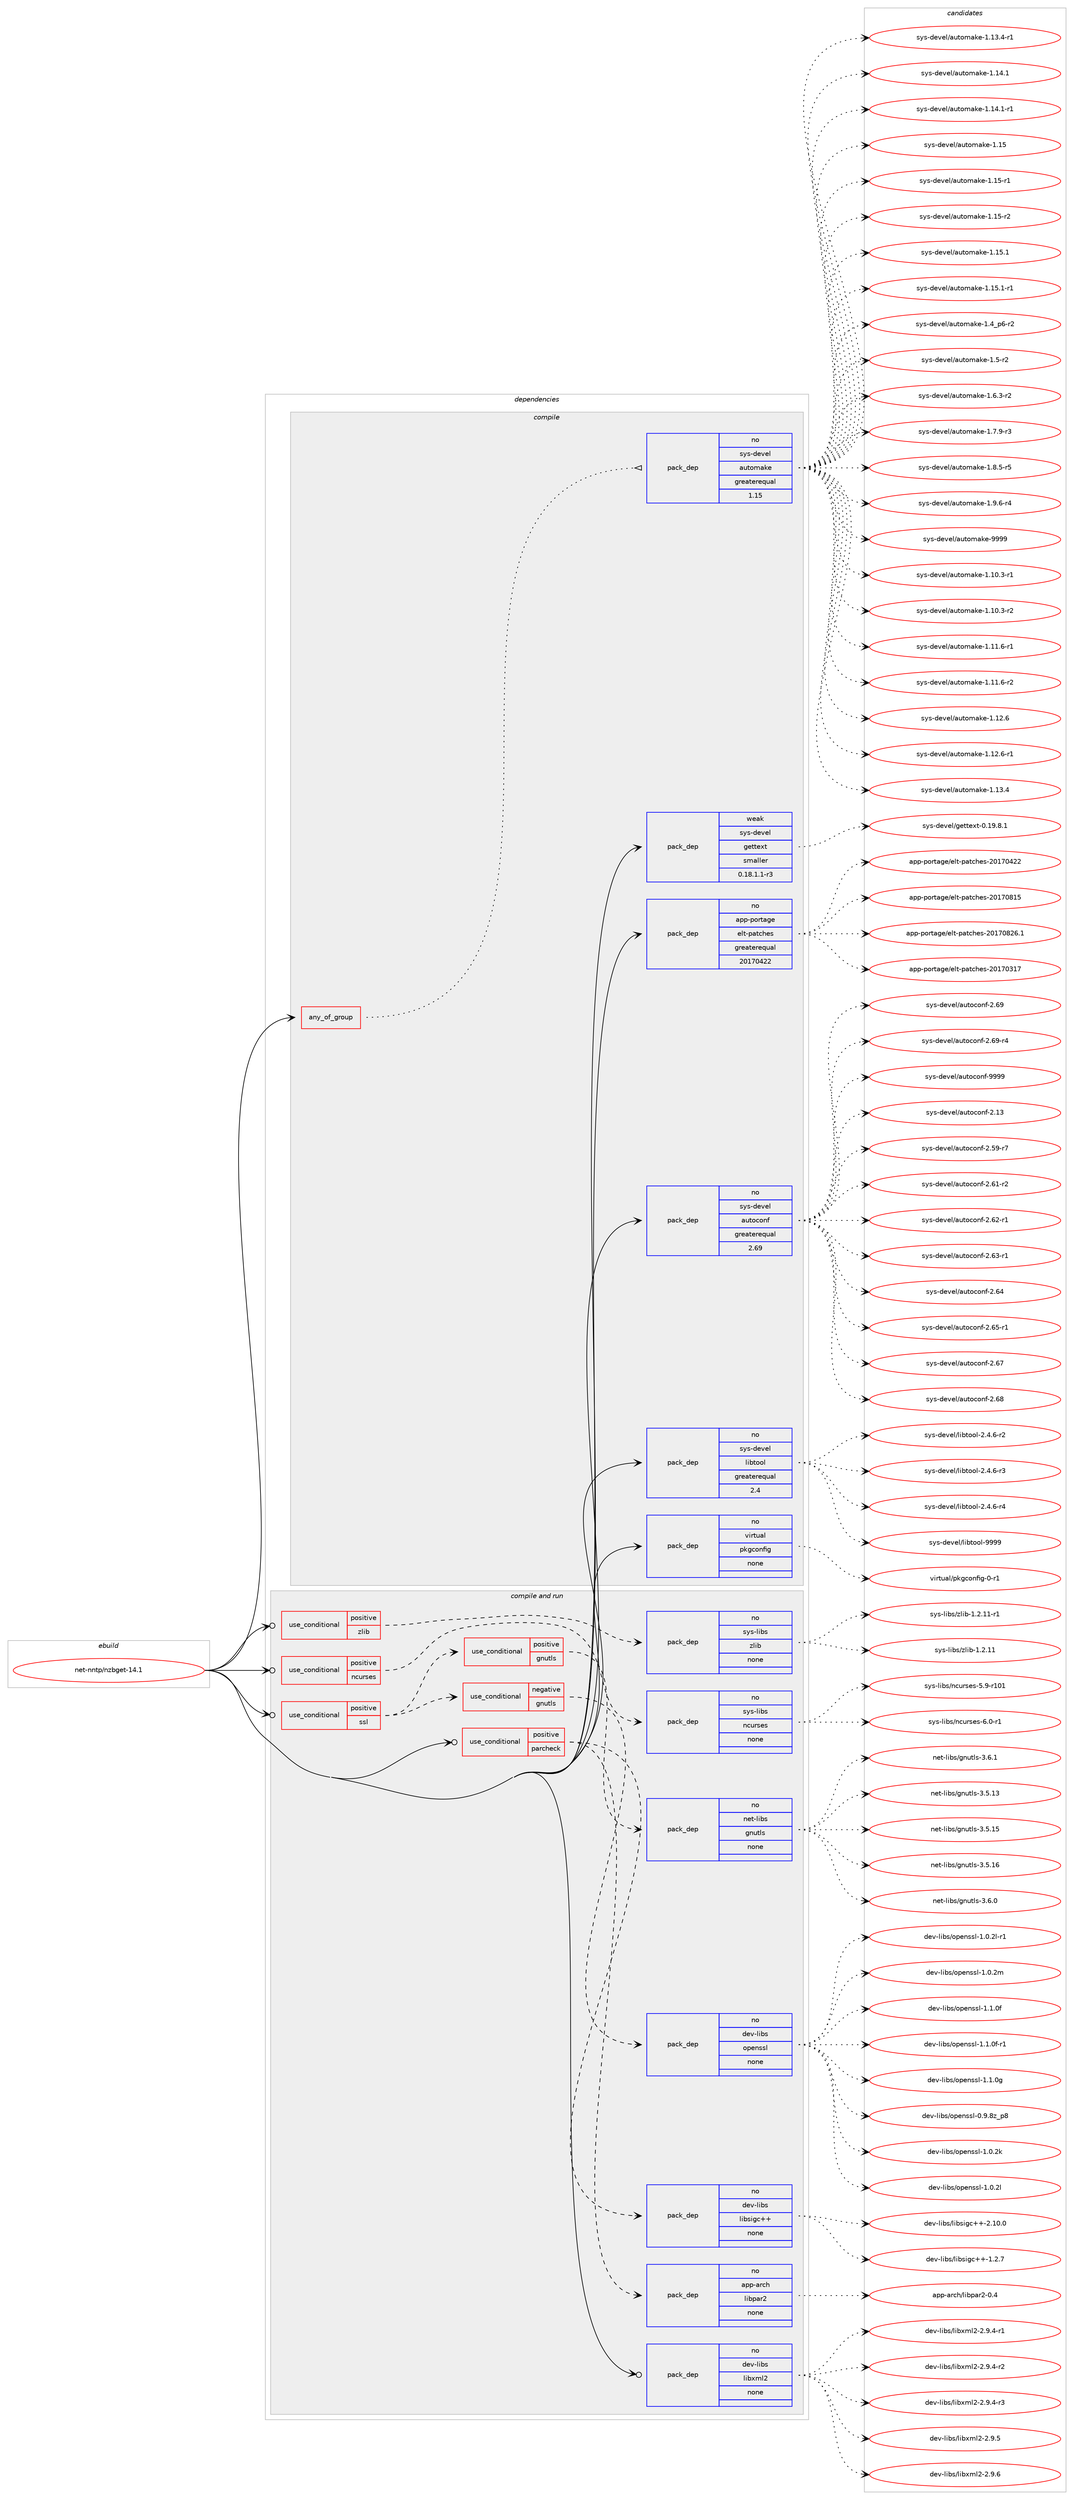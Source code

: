 digraph prolog {

# *************
# Graph options
# *************

newrank=true;
concentrate=true;
compound=true;
graph [rankdir=LR,fontname=Helvetica,fontsize=10,ranksep=1.5];#, ranksep=2.5, nodesep=0.2];
edge  [arrowhead=vee];
node  [fontname=Helvetica,fontsize=10];

# **********
# The ebuild
# **********

subgraph cluster_leftcol {
color=gray;
rank=same;
label=<<i>ebuild</i>>;
id [label="net-nntp/nzbget-14.1", color=red, width=4, href="../net-nntp/nzbget-14.1.svg"];
}

# ****************
# The dependencies
# ****************

subgraph cluster_midcol {
color=gray;
label=<<i>dependencies</i>>;
subgraph cluster_compile {
fillcolor="#eeeeee";
style=filled;
label=<<i>compile</i>>;
subgraph any7233 {
dependency433563 [label=<<TABLE BORDER="0" CELLBORDER="1" CELLSPACING="0" CELLPADDING="4"><TR><TD CELLPADDING="10">any_of_group</TD></TR></TABLE>>, shape=none, color=red];subgraph pack318964 {
dependency433564 [label=<<TABLE BORDER="0" CELLBORDER="1" CELLSPACING="0" CELLPADDING="4" WIDTH="220"><TR><TD ROWSPAN="6" CELLPADDING="30">pack_dep</TD></TR><TR><TD WIDTH="110">no</TD></TR><TR><TD>sys-devel</TD></TR><TR><TD>automake</TD></TR><TR><TD>greaterequal</TD></TR><TR><TD>1.15</TD></TR></TABLE>>, shape=none, color=blue];
}
dependency433563:e -> dependency433564:w [weight=20,style="dotted",arrowhead="oinv"];
}
id:e -> dependency433563:w [weight=20,style="solid",arrowhead="vee"];
subgraph pack318965 {
dependency433565 [label=<<TABLE BORDER="0" CELLBORDER="1" CELLSPACING="0" CELLPADDING="4" WIDTH="220"><TR><TD ROWSPAN="6" CELLPADDING="30">pack_dep</TD></TR><TR><TD WIDTH="110">no</TD></TR><TR><TD>app-portage</TD></TR><TR><TD>elt-patches</TD></TR><TR><TD>greaterequal</TD></TR><TR><TD>20170422</TD></TR></TABLE>>, shape=none, color=blue];
}
id:e -> dependency433565:w [weight=20,style="solid",arrowhead="vee"];
subgraph pack318966 {
dependency433566 [label=<<TABLE BORDER="0" CELLBORDER="1" CELLSPACING="0" CELLPADDING="4" WIDTH="220"><TR><TD ROWSPAN="6" CELLPADDING="30">pack_dep</TD></TR><TR><TD WIDTH="110">no</TD></TR><TR><TD>sys-devel</TD></TR><TR><TD>autoconf</TD></TR><TR><TD>greaterequal</TD></TR><TR><TD>2.69</TD></TR></TABLE>>, shape=none, color=blue];
}
id:e -> dependency433566:w [weight=20,style="solid",arrowhead="vee"];
subgraph pack318967 {
dependency433567 [label=<<TABLE BORDER="0" CELLBORDER="1" CELLSPACING="0" CELLPADDING="4" WIDTH="220"><TR><TD ROWSPAN="6" CELLPADDING="30">pack_dep</TD></TR><TR><TD WIDTH="110">no</TD></TR><TR><TD>sys-devel</TD></TR><TR><TD>libtool</TD></TR><TR><TD>greaterequal</TD></TR><TR><TD>2.4</TD></TR></TABLE>>, shape=none, color=blue];
}
id:e -> dependency433567:w [weight=20,style="solid",arrowhead="vee"];
subgraph pack318968 {
dependency433568 [label=<<TABLE BORDER="0" CELLBORDER="1" CELLSPACING="0" CELLPADDING="4" WIDTH="220"><TR><TD ROWSPAN="6" CELLPADDING="30">pack_dep</TD></TR><TR><TD WIDTH="110">no</TD></TR><TR><TD>virtual</TD></TR><TR><TD>pkgconfig</TD></TR><TR><TD>none</TD></TR><TR><TD></TD></TR></TABLE>>, shape=none, color=blue];
}
id:e -> dependency433568:w [weight=20,style="solid",arrowhead="vee"];
subgraph pack318969 {
dependency433569 [label=<<TABLE BORDER="0" CELLBORDER="1" CELLSPACING="0" CELLPADDING="4" WIDTH="220"><TR><TD ROWSPAN="6" CELLPADDING="30">pack_dep</TD></TR><TR><TD WIDTH="110">weak</TD></TR><TR><TD>sys-devel</TD></TR><TR><TD>gettext</TD></TR><TR><TD>smaller</TD></TR><TR><TD>0.18.1.1-r3</TD></TR></TABLE>>, shape=none, color=blue];
}
id:e -> dependency433569:w [weight=20,style="solid",arrowhead="vee"];
}
subgraph cluster_compileandrun {
fillcolor="#eeeeee";
style=filled;
label=<<i>compile and run</i>>;
subgraph cond107135 {
dependency433570 [label=<<TABLE BORDER="0" CELLBORDER="1" CELLSPACING="0" CELLPADDING="4"><TR><TD ROWSPAN="3" CELLPADDING="10">use_conditional</TD></TR><TR><TD>positive</TD></TR><TR><TD>ncurses</TD></TR></TABLE>>, shape=none, color=red];
subgraph pack318970 {
dependency433571 [label=<<TABLE BORDER="0" CELLBORDER="1" CELLSPACING="0" CELLPADDING="4" WIDTH="220"><TR><TD ROWSPAN="6" CELLPADDING="30">pack_dep</TD></TR><TR><TD WIDTH="110">no</TD></TR><TR><TD>sys-libs</TD></TR><TR><TD>ncurses</TD></TR><TR><TD>none</TD></TR><TR><TD></TD></TR></TABLE>>, shape=none, color=blue];
}
dependency433570:e -> dependency433571:w [weight=20,style="dashed",arrowhead="vee"];
}
id:e -> dependency433570:w [weight=20,style="solid",arrowhead="odotvee"];
subgraph cond107136 {
dependency433572 [label=<<TABLE BORDER="0" CELLBORDER="1" CELLSPACING="0" CELLPADDING="4"><TR><TD ROWSPAN="3" CELLPADDING="10">use_conditional</TD></TR><TR><TD>positive</TD></TR><TR><TD>parcheck</TD></TR></TABLE>>, shape=none, color=red];
subgraph pack318971 {
dependency433573 [label=<<TABLE BORDER="0" CELLBORDER="1" CELLSPACING="0" CELLPADDING="4" WIDTH="220"><TR><TD ROWSPAN="6" CELLPADDING="30">pack_dep</TD></TR><TR><TD WIDTH="110">no</TD></TR><TR><TD>app-arch</TD></TR><TR><TD>libpar2</TD></TR><TR><TD>none</TD></TR><TR><TD></TD></TR></TABLE>>, shape=none, color=blue];
}
dependency433572:e -> dependency433573:w [weight=20,style="dashed",arrowhead="vee"];
subgraph pack318972 {
dependency433574 [label=<<TABLE BORDER="0" CELLBORDER="1" CELLSPACING="0" CELLPADDING="4" WIDTH="220"><TR><TD ROWSPAN="6" CELLPADDING="30">pack_dep</TD></TR><TR><TD WIDTH="110">no</TD></TR><TR><TD>dev-libs</TD></TR><TR><TD>libsigc++</TD></TR><TR><TD>none</TD></TR><TR><TD></TD></TR></TABLE>>, shape=none, color=blue];
}
dependency433572:e -> dependency433574:w [weight=20,style="dashed",arrowhead="vee"];
}
id:e -> dependency433572:w [weight=20,style="solid",arrowhead="odotvee"];
subgraph cond107137 {
dependency433575 [label=<<TABLE BORDER="0" CELLBORDER="1" CELLSPACING="0" CELLPADDING="4"><TR><TD ROWSPAN="3" CELLPADDING="10">use_conditional</TD></TR><TR><TD>positive</TD></TR><TR><TD>ssl</TD></TR></TABLE>>, shape=none, color=red];
subgraph cond107138 {
dependency433576 [label=<<TABLE BORDER="0" CELLBORDER="1" CELLSPACING="0" CELLPADDING="4"><TR><TD ROWSPAN="3" CELLPADDING="10">use_conditional</TD></TR><TR><TD>positive</TD></TR><TR><TD>gnutls</TD></TR></TABLE>>, shape=none, color=red];
subgraph pack318973 {
dependency433577 [label=<<TABLE BORDER="0" CELLBORDER="1" CELLSPACING="0" CELLPADDING="4" WIDTH="220"><TR><TD ROWSPAN="6" CELLPADDING="30">pack_dep</TD></TR><TR><TD WIDTH="110">no</TD></TR><TR><TD>net-libs</TD></TR><TR><TD>gnutls</TD></TR><TR><TD>none</TD></TR><TR><TD></TD></TR></TABLE>>, shape=none, color=blue];
}
dependency433576:e -> dependency433577:w [weight=20,style="dashed",arrowhead="vee"];
}
dependency433575:e -> dependency433576:w [weight=20,style="dashed",arrowhead="vee"];
subgraph cond107139 {
dependency433578 [label=<<TABLE BORDER="0" CELLBORDER="1" CELLSPACING="0" CELLPADDING="4"><TR><TD ROWSPAN="3" CELLPADDING="10">use_conditional</TD></TR><TR><TD>negative</TD></TR><TR><TD>gnutls</TD></TR></TABLE>>, shape=none, color=red];
subgraph pack318974 {
dependency433579 [label=<<TABLE BORDER="0" CELLBORDER="1" CELLSPACING="0" CELLPADDING="4" WIDTH="220"><TR><TD ROWSPAN="6" CELLPADDING="30">pack_dep</TD></TR><TR><TD WIDTH="110">no</TD></TR><TR><TD>dev-libs</TD></TR><TR><TD>openssl</TD></TR><TR><TD>none</TD></TR><TR><TD></TD></TR></TABLE>>, shape=none, color=blue];
}
dependency433578:e -> dependency433579:w [weight=20,style="dashed",arrowhead="vee"];
}
dependency433575:e -> dependency433578:w [weight=20,style="dashed",arrowhead="vee"];
}
id:e -> dependency433575:w [weight=20,style="solid",arrowhead="odotvee"];
subgraph cond107140 {
dependency433580 [label=<<TABLE BORDER="0" CELLBORDER="1" CELLSPACING="0" CELLPADDING="4"><TR><TD ROWSPAN="3" CELLPADDING="10">use_conditional</TD></TR><TR><TD>positive</TD></TR><TR><TD>zlib</TD></TR></TABLE>>, shape=none, color=red];
subgraph pack318975 {
dependency433581 [label=<<TABLE BORDER="0" CELLBORDER="1" CELLSPACING="0" CELLPADDING="4" WIDTH="220"><TR><TD ROWSPAN="6" CELLPADDING="30">pack_dep</TD></TR><TR><TD WIDTH="110">no</TD></TR><TR><TD>sys-libs</TD></TR><TR><TD>zlib</TD></TR><TR><TD>none</TD></TR><TR><TD></TD></TR></TABLE>>, shape=none, color=blue];
}
dependency433580:e -> dependency433581:w [weight=20,style="dashed",arrowhead="vee"];
}
id:e -> dependency433580:w [weight=20,style="solid",arrowhead="odotvee"];
subgraph pack318976 {
dependency433582 [label=<<TABLE BORDER="0" CELLBORDER="1" CELLSPACING="0" CELLPADDING="4" WIDTH="220"><TR><TD ROWSPAN="6" CELLPADDING="30">pack_dep</TD></TR><TR><TD WIDTH="110">no</TD></TR><TR><TD>dev-libs</TD></TR><TR><TD>libxml2</TD></TR><TR><TD>none</TD></TR><TR><TD></TD></TR></TABLE>>, shape=none, color=blue];
}
id:e -> dependency433582:w [weight=20,style="solid",arrowhead="odotvee"];
}
subgraph cluster_run {
fillcolor="#eeeeee";
style=filled;
label=<<i>run</i>>;
}
}

# **************
# The candidates
# **************

subgraph cluster_choices {
rank=same;
color=gray;
label=<<i>candidates</i>>;

subgraph choice318964 {
color=black;
nodesep=1;
choice11512111545100101118101108479711711611110997107101454946494846514511449 [label="sys-devel/automake-1.10.3-r1", color=red, width=4,href="../sys-devel/automake-1.10.3-r1.svg"];
choice11512111545100101118101108479711711611110997107101454946494846514511450 [label="sys-devel/automake-1.10.3-r2", color=red, width=4,href="../sys-devel/automake-1.10.3-r2.svg"];
choice11512111545100101118101108479711711611110997107101454946494946544511449 [label="sys-devel/automake-1.11.6-r1", color=red, width=4,href="../sys-devel/automake-1.11.6-r1.svg"];
choice11512111545100101118101108479711711611110997107101454946494946544511450 [label="sys-devel/automake-1.11.6-r2", color=red, width=4,href="../sys-devel/automake-1.11.6-r2.svg"];
choice1151211154510010111810110847971171161111099710710145494649504654 [label="sys-devel/automake-1.12.6", color=red, width=4,href="../sys-devel/automake-1.12.6.svg"];
choice11512111545100101118101108479711711611110997107101454946495046544511449 [label="sys-devel/automake-1.12.6-r1", color=red, width=4,href="../sys-devel/automake-1.12.6-r1.svg"];
choice1151211154510010111810110847971171161111099710710145494649514652 [label="sys-devel/automake-1.13.4", color=red, width=4,href="../sys-devel/automake-1.13.4.svg"];
choice11512111545100101118101108479711711611110997107101454946495146524511449 [label="sys-devel/automake-1.13.4-r1", color=red, width=4,href="../sys-devel/automake-1.13.4-r1.svg"];
choice1151211154510010111810110847971171161111099710710145494649524649 [label="sys-devel/automake-1.14.1", color=red, width=4,href="../sys-devel/automake-1.14.1.svg"];
choice11512111545100101118101108479711711611110997107101454946495246494511449 [label="sys-devel/automake-1.14.1-r1", color=red, width=4,href="../sys-devel/automake-1.14.1-r1.svg"];
choice115121115451001011181011084797117116111109971071014549464953 [label="sys-devel/automake-1.15", color=red, width=4,href="../sys-devel/automake-1.15.svg"];
choice1151211154510010111810110847971171161111099710710145494649534511449 [label="sys-devel/automake-1.15-r1", color=red, width=4,href="../sys-devel/automake-1.15-r1.svg"];
choice1151211154510010111810110847971171161111099710710145494649534511450 [label="sys-devel/automake-1.15-r2", color=red, width=4,href="../sys-devel/automake-1.15-r2.svg"];
choice1151211154510010111810110847971171161111099710710145494649534649 [label="sys-devel/automake-1.15.1", color=red, width=4,href="../sys-devel/automake-1.15.1.svg"];
choice11512111545100101118101108479711711611110997107101454946495346494511449 [label="sys-devel/automake-1.15.1-r1", color=red, width=4,href="../sys-devel/automake-1.15.1-r1.svg"];
choice115121115451001011181011084797117116111109971071014549465295112544511450 [label="sys-devel/automake-1.4_p6-r2", color=red, width=4,href="../sys-devel/automake-1.4_p6-r2.svg"];
choice11512111545100101118101108479711711611110997107101454946534511450 [label="sys-devel/automake-1.5-r2", color=red, width=4,href="../sys-devel/automake-1.5-r2.svg"];
choice115121115451001011181011084797117116111109971071014549465446514511450 [label="sys-devel/automake-1.6.3-r2", color=red, width=4,href="../sys-devel/automake-1.6.3-r2.svg"];
choice115121115451001011181011084797117116111109971071014549465546574511451 [label="sys-devel/automake-1.7.9-r3", color=red, width=4,href="../sys-devel/automake-1.7.9-r3.svg"];
choice115121115451001011181011084797117116111109971071014549465646534511453 [label="sys-devel/automake-1.8.5-r5", color=red, width=4,href="../sys-devel/automake-1.8.5-r5.svg"];
choice115121115451001011181011084797117116111109971071014549465746544511452 [label="sys-devel/automake-1.9.6-r4", color=red, width=4,href="../sys-devel/automake-1.9.6-r4.svg"];
choice115121115451001011181011084797117116111109971071014557575757 [label="sys-devel/automake-9999", color=red, width=4,href="../sys-devel/automake-9999.svg"];
dependency433564:e -> choice11512111545100101118101108479711711611110997107101454946494846514511449:w [style=dotted,weight="100"];
dependency433564:e -> choice11512111545100101118101108479711711611110997107101454946494846514511450:w [style=dotted,weight="100"];
dependency433564:e -> choice11512111545100101118101108479711711611110997107101454946494946544511449:w [style=dotted,weight="100"];
dependency433564:e -> choice11512111545100101118101108479711711611110997107101454946494946544511450:w [style=dotted,weight="100"];
dependency433564:e -> choice1151211154510010111810110847971171161111099710710145494649504654:w [style=dotted,weight="100"];
dependency433564:e -> choice11512111545100101118101108479711711611110997107101454946495046544511449:w [style=dotted,weight="100"];
dependency433564:e -> choice1151211154510010111810110847971171161111099710710145494649514652:w [style=dotted,weight="100"];
dependency433564:e -> choice11512111545100101118101108479711711611110997107101454946495146524511449:w [style=dotted,weight="100"];
dependency433564:e -> choice1151211154510010111810110847971171161111099710710145494649524649:w [style=dotted,weight="100"];
dependency433564:e -> choice11512111545100101118101108479711711611110997107101454946495246494511449:w [style=dotted,weight="100"];
dependency433564:e -> choice115121115451001011181011084797117116111109971071014549464953:w [style=dotted,weight="100"];
dependency433564:e -> choice1151211154510010111810110847971171161111099710710145494649534511449:w [style=dotted,weight="100"];
dependency433564:e -> choice1151211154510010111810110847971171161111099710710145494649534511450:w [style=dotted,weight="100"];
dependency433564:e -> choice1151211154510010111810110847971171161111099710710145494649534649:w [style=dotted,weight="100"];
dependency433564:e -> choice11512111545100101118101108479711711611110997107101454946495346494511449:w [style=dotted,weight="100"];
dependency433564:e -> choice115121115451001011181011084797117116111109971071014549465295112544511450:w [style=dotted,weight="100"];
dependency433564:e -> choice11512111545100101118101108479711711611110997107101454946534511450:w [style=dotted,weight="100"];
dependency433564:e -> choice115121115451001011181011084797117116111109971071014549465446514511450:w [style=dotted,weight="100"];
dependency433564:e -> choice115121115451001011181011084797117116111109971071014549465546574511451:w [style=dotted,weight="100"];
dependency433564:e -> choice115121115451001011181011084797117116111109971071014549465646534511453:w [style=dotted,weight="100"];
dependency433564:e -> choice115121115451001011181011084797117116111109971071014549465746544511452:w [style=dotted,weight="100"];
dependency433564:e -> choice115121115451001011181011084797117116111109971071014557575757:w [style=dotted,weight="100"];
}
subgraph choice318965 {
color=black;
nodesep=1;
choice97112112451121111141169710310147101108116451129711699104101115455048495548514955 [label="app-portage/elt-patches-20170317", color=red, width=4,href="../app-portage/elt-patches-20170317.svg"];
choice97112112451121111141169710310147101108116451129711699104101115455048495548525050 [label="app-portage/elt-patches-20170422", color=red, width=4,href="../app-portage/elt-patches-20170422.svg"];
choice97112112451121111141169710310147101108116451129711699104101115455048495548564953 [label="app-portage/elt-patches-20170815", color=red, width=4,href="../app-portage/elt-patches-20170815.svg"];
choice971121124511211111411697103101471011081164511297116991041011154550484955485650544649 [label="app-portage/elt-patches-20170826.1", color=red, width=4,href="../app-portage/elt-patches-20170826.1.svg"];
dependency433565:e -> choice97112112451121111141169710310147101108116451129711699104101115455048495548514955:w [style=dotted,weight="100"];
dependency433565:e -> choice97112112451121111141169710310147101108116451129711699104101115455048495548525050:w [style=dotted,weight="100"];
dependency433565:e -> choice97112112451121111141169710310147101108116451129711699104101115455048495548564953:w [style=dotted,weight="100"];
dependency433565:e -> choice971121124511211111411697103101471011081164511297116991041011154550484955485650544649:w [style=dotted,weight="100"];
}
subgraph choice318966 {
color=black;
nodesep=1;
choice115121115451001011181011084797117116111991111101024550464951 [label="sys-devel/autoconf-2.13", color=red, width=4,href="../sys-devel/autoconf-2.13.svg"];
choice1151211154510010111810110847971171161119911111010245504653574511455 [label="sys-devel/autoconf-2.59-r7", color=red, width=4,href="../sys-devel/autoconf-2.59-r7.svg"];
choice1151211154510010111810110847971171161119911111010245504654494511450 [label="sys-devel/autoconf-2.61-r2", color=red, width=4,href="../sys-devel/autoconf-2.61-r2.svg"];
choice1151211154510010111810110847971171161119911111010245504654504511449 [label="sys-devel/autoconf-2.62-r1", color=red, width=4,href="../sys-devel/autoconf-2.62-r1.svg"];
choice1151211154510010111810110847971171161119911111010245504654514511449 [label="sys-devel/autoconf-2.63-r1", color=red, width=4,href="../sys-devel/autoconf-2.63-r1.svg"];
choice115121115451001011181011084797117116111991111101024550465452 [label="sys-devel/autoconf-2.64", color=red, width=4,href="../sys-devel/autoconf-2.64.svg"];
choice1151211154510010111810110847971171161119911111010245504654534511449 [label="sys-devel/autoconf-2.65-r1", color=red, width=4,href="../sys-devel/autoconf-2.65-r1.svg"];
choice115121115451001011181011084797117116111991111101024550465455 [label="sys-devel/autoconf-2.67", color=red, width=4,href="../sys-devel/autoconf-2.67.svg"];
choice115121115451001011181011084797117116111991111101024550465456 [label="sys-devel/autoconf-2.68", color=red, width=4,href="../sys-devel/autoconf-2.68.svg"];
choice115121115451001011181011084797117116111991111101024550465457 [label="sys-devel/autoconf-2.69", color=red, width=4,href="../sys-devel/autoconf-2.69.svg"];
choice1151211154510010111810110847971171161119911111010245504654574511452 [label="sys-devel/autoconf-2.69-r4", color=red, width=4,href="../sys-devel/autoconf-2.69-r4.svg"];
choice115121115451001011181011084797117116111991111101024557575757 [label="sys-devel/autoconf-9999", color=red, width=4,href="../sys-devel/autoconf-9999.svg"];
dependency433566:e -> choice115121115451001011181011084797117116111991111101024550464951:w [style=dotted,weight="100"];
dependency433566:e -> choice1151211154510010111810110847971171161119911111010245504653574511455:w [style=dotted,weight="100"];
dependency433566:e -> choice1151211154510010111810110847971171161119911111010245504654494511450:w [style=dotted,weight="100"];
dependency433566:e -> choice1151211154510010111810110847971171161119911111010245504654504511449:w [style=dotted,weight="100"];
dependency433566:e -> choice1151211154510010111810110847971171161119911111010245504654514511449:w [style=dotted,weight="100"];
dependency433566:e -> choice115121115451001011181011084797117116111991111101024550465452:w [style=dotted,weight="100"];
dependency433566:e -> choice1151211154510010111810110847971171161119911111010245504654534511449:w [style=dotted,weight="100"];
dependency433566:e -> choice115121115451001011181011084797117116111991111101024550465455:w [style=dotted,weight="100"];
dependency433566:e -> choice115121115451001011181011084797117116111991111101024550465456:w [style=dotted,weight="100"];
dependency433566:e -> choice115121115451001011181011084797117116111991111101024550465457:w [style=dotted,weight="100"];
dependency433566:e -> choice1151211154510010111810110847971171161119911111010245504654574511452:w [style=dotted,weight="100"];
dependency433566:e -> choice115121115451001011181011084797117116111991111101024557575757:w [style=dotted,weight="100"];
}
subgraph choice318967 {
color=black;
nodesep=1;
choice1151211154510010111810110847108105981161111111084550465246544511450 [label="sys-devel/libtool-2.4.6-r2", color=red, width=4,href="../sys-devel/libtool-2.4.6-r2.svg"];
choice1151211154510010111810110847108105981161111111084550465246544511451 [label="sys-devel/libtool-2.4.6-r3", color=red, width=4,href="../sys-devel/libtool-2.4.6-r3.svg"];
choice1151211154510010111810110847108105981161111111084550465246544511452 [label="sys-devel/libtool-2.4.6-r4", color=red, width=4,href="../sys-devel/libtool-2.4.6-r4.svg"];
choice1151211154510010111810110847108105981161111111084557575757 [label="sys-devel/libtool-9999", color=red, width=4,href="../sys-devel/libtool-9999.svg"];
dependency433567:e -> choice1151211154510010111810110847108105981161111111084550465246544511450:w [style=dotted,weight="100"];
dependency433567:e -> choice1151211154510010111810110847108105981161111111084550465246544511451:w [style=dotted,weight="100"];
dependency433567:e -> choice1151211154510010111810110847108105981161111111084550465246544511452:w [style=dotted,weight="100"];
dependency433567:e -> choice1151211154510010111810110847108105981161111111084557575757:w [style=dotted,weight="100"];
}
subgraph choice318968 {
color=black;
nodesep=1;
choice11810511411611797108471121071039911111010210510345484511449 [label="virtual/pkgconfig-0-r1", color=red, width=4,href="../virtual/pkgconfig-0-r1.svg"];
dependency433568:e -> choice11810511411611797108471121071039911111010210510345484511449:w [style=dotted,weight="100"];
}
subgraph choice318969 {
color=black;
nodesep=1;
choice1151211154510010111810110847103101116116101120116454846495746564649 [label="sys-devel/gettext-0.19.8.1", color=red, width=4,href="../sys-devel/gettext-0.19.8.1.svg"];
dependency433569:e -> choice1151211154510010111810110847103101116116101120116454846495746564649:w [style=dotted,weight="100"];
}
subgraph choice318970 {
color=black;
nodesep=1;
choice115121115451081059811547110991171141151011154553465745114494849 [label="sys-libs/ncurses-5.9-r101", color=red, width=4,href="../sys-libs/ncurses-5.9-r101.svg"];
choice11512111545108105981154711099117114115101115455446484511449 [label="sys-libs/ncurses-6.0-r1", color=red, width=4,href="../sys-libs/ncurses-6.0-r1.svg"];
dependency433571:e -> choice115121115451081059811547110991171141151011154553465745114494849:w [style=dotted,weight="100"];
dependency433571:e -> choice11512111545108105981154711099117114115101115455446484511449:w [style=dotted,weight="100"];
}
subgraph choice318971 {
color=black;
nodesep=1;
choice971121124597114991044710810598112971145045484652 [label="app-arch/libpar2-0.4", color=red, width=4,href="../app-arch/libpar2-0.4.svg"];
dependency433573:e -> choice971121124597114991044710810598112971145045484652:w [style=dotted,weight="100"];
}
subgraph choice318972 {
color=black;
nodesep=1;
choice10010111845108105981154710810598115105103994343454946504655 [label="dev-libs/libsigc++-1.2.7", color=red, width=4,href="../dev-libs/libsigc++-1.2.7.svg"];
choice1001011184510810598115471081059811510510399434345504649484648 [label="dev-libs/libsigc++-2.10.0", color=red, width=4,href="../dev-libs/libsigc++-2.10.0.svg"];
dependency433574:e -> choice10010111845108105981154710810598115105103994343454946504655:w [style=dotted,weight="100"];
dependency433574:e -> choice1001011184510810598115471081059811510510399434345504649484648:w [style=dotted,weight="100"];
}
subgraph choice318973 {
color=black;
nodesep=1;
choice11010111645108105981154710311011711610811545514653464951 [label="net-libs/gnutls-3.5.13", color=red, width=4,href="../net-libs/gnutls-3.5.13.svg"];
choice11010111645108105981154710311011711610811545514653464953 [label="net-libs/gnutls-3.5.15", color=red, width=4,href="../net-libs/gnutls-3.5.15.svg"];
choice11010111645108105981154710311011711610811545514653464954 [label="net-libs/gnutls-3.5.16", color=red, width=4,href="../net-libs/gnutls-3.5.16.svg"];
choice110101116451081059811547103110117116108115455146544648 [label="net-libs/gnutls-3.6.0", color=red, width=4,href="../net-libs/gnutls-3.6.0.svg"];
choice110101116451081059811547103110117116108115455146544649 [label="net-libs/gnutls-3.6.1", color=red, width=4,href="../net-libs/gnutls-3.6.1.svg"];
dependency433577:e -> choice11010111645108105981154710311011711610811545514653464951:w [style=dotted,weight="100"];
dependency433577:e -> choice11010111645108105981154710311011711610811545514653464953:w [style=dotted,weight="100"];
dependency433577:e -> choice11010111645108105981154710311011711610811545514653464954:w [style=dotted,weight="100"];
dependency433577:e -> choice110101116451081059811547103110117116108115455146544648:w [style=dotted,weight="100"];
dependency433577:e -> choice110101116451081059811547103110117116108115455146544649:w [style=dotted,weight="100"];
}
subgraph choice318974 {
color=black;
nodesep=1;
choice1001011184510810598115471111121011101151151084548465746561229511256 [label="dev-libs/openssl-0.9.8z_p8", color=red, width=4,href="../dev-libs/openssl-0.9.8z_p8.svg"];
choice100101118451081059811547111112101110115115108454946484650107 [label="dev-libs/openssl-1.0.2k", color=red, width=4,href="../dev-libs/openssl-1.0.2k.svg"];
choice100101118451081059811547111112101110115115108454946484650108 [label="dev-libs/openssl-1.0.2l", color=red, width=4,href="../dev-libs/openssl-1.0.2l.svg"];
choice1001011184510810598115471111121011101151151084549464846501084511449 [label="dev-libs/openssl-1.0.2l-r1", color=red, width=4,href="../dev-libs/openssl-1.0.2l-r1.svg"];
choice100101118451081059811547111112101110115115108454946484650109 [label="dev-libs/openssl-1.0.2m", color=red, width=4,href="../dev-libs/openssl-1.0.2m.svg"];
choice100101118451081059811547111112101110115115108454946494648102 [label="dev-libs/openssl-1.1.0f", color=red, width=4,href="../dev-libs/openssl-1.1.0f.svg"];
choice1001011184510810598115471111121011101151151084549464946481024511449 [label="dev-libs/openssl-1.1.0f-r1", color=red, width=4,href="../dev-libs/openssl-1.1.0f-r1.svg"];
choice100101118451081059811547111112101110115115108454946494648103 [label="dev-libs/openssl-1.1.0g", color=red, width=4,href="../dev-libs/openssl-1.1.0g.svg"];
dependency433579:e -> choice1001011184510810598115471111121011101151151084548465746561229511256:w [style=dotted,weight="100"];
dependency433579:e -> choice100101118451081059811547111112101110115115108454946484650107:w [style=dotted,weight="100"];
dependency433579:e -> choice100101118451081059811547111112101110115115108454946484650108:w [style=dotted,weight="100"];
dependency433579:e -> choice1001011184510810598115471111121011101151151084549464846501084511449:w [style=dotted,weight="100"];
dependency433579:e -> choice100101118451081059811547111112101110115115108454946484650109:w [style=dotted,weight="100"];
dependency433579:e -> choice100101118451081059811547111112101110115115108454946494648102:w [style=dotted,weight="100"];
dependency433579:e -> choice1001011184510810598115471111121011101151151084549464946481024511449:w [style=dotted,weight="100"];
dependency433579:e -> choice100101118451081059811547111112101110115115108454946494648103:w [style=dotted,weight="100"];
}
subgraph choice318975 {
color=black;
nodesep=1;
choice1151211154510810598115471221081059845494650464949 [label="sys-libs/zlib-1.2.11", color=red, width=4,href="../sys-libs/zlib-1.2.11.svg"];
choice11512111545108105981154712210810598454946504649494511449 [label="sys-libs/zlib-1.2.11-r1", color=red, width=4,href="../sys-libs/zlib-1.2.11-r1.svg"];
dependency433581:e -> choice1151211154510810598115471221081059845494650464949:w [style=dotted,weight="100"];
dependency433581:e -> choice11512111545108105981154712210810598454946504649494511449:w [style=dotted,weight="100"];
}
subgraph choice318976 {
color=black;
nodesep=1;
choice10010111845108105981154710810598120109108504550465746524511449 [label="dev-libs/libxml2-2.9.4-r1", color=red, width=4,href="../dev-libs/libxml2-2.9.4-r1.svg"];
choice10010111845108105981154710810598120109108504550465746524511450 [label="dev-libs/libxml2-2.9.4-r2", color=red, width=4,href="../dev-libs/libxml2-2.9.4-r2.svg"];
choice10010111845108105981154710810598120109108504550465746524511451 [label="dev-libs/libxml2-2.9.4-r3", color=red, width=4,href="../dev-libs/libxml2-2.9.4-r3.svg"];
choice1001011184510810598115471081059812010910850455046574653 [label="dev-libs/libxml2-2.9.5", color=red, width=4,href="../dev-libs/libxml2-2.9.5.svg"];
choice1001011184510810598115471081059812010910850455046574654 [label="dev-libs/libxml2-2.9.6", color=red, width=4,href="../dev-libs/libxml2-2.9.6.svg"];
dependency433582:e -> choice10010111845108105981154710810598120109108504550465746524511449:w [style=dotted,weight="100"];
dependency433582:e -> choice10010111845108105981154710810598120109108504550465746524511450:w [style=dotted,weight="100"];
dependency433582:e -> choice10010111845108105981154710810598120109108504550465746524511451:w [style=dotted,weight="100"];
dependency433582:e -> choice1001011184510810598115471081059812010910850455046574653:w [style=dotted,weight="100"];
dependency433582:e -> choice1001011184510810598115471081059812010910850455046574654:w [style=dotted,weight="100"];
}
}

}
